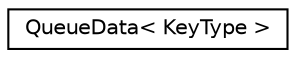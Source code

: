 digraph "Graphical Class Hierarchy"
{
  edge [fontname="Helvetica",fontsize="10",labelfontname="Helvetica",labelfontsize="10"];
  node [fontname="Helvetica",fontsize="10",shape=record];
  rankdir="LR";
  Node1 [label="QueueData\< KeyType \>",height=0.2,width=0.4,color="black", fillcolor="white", style="filled",URL="$class_queue_data.html"];
}
